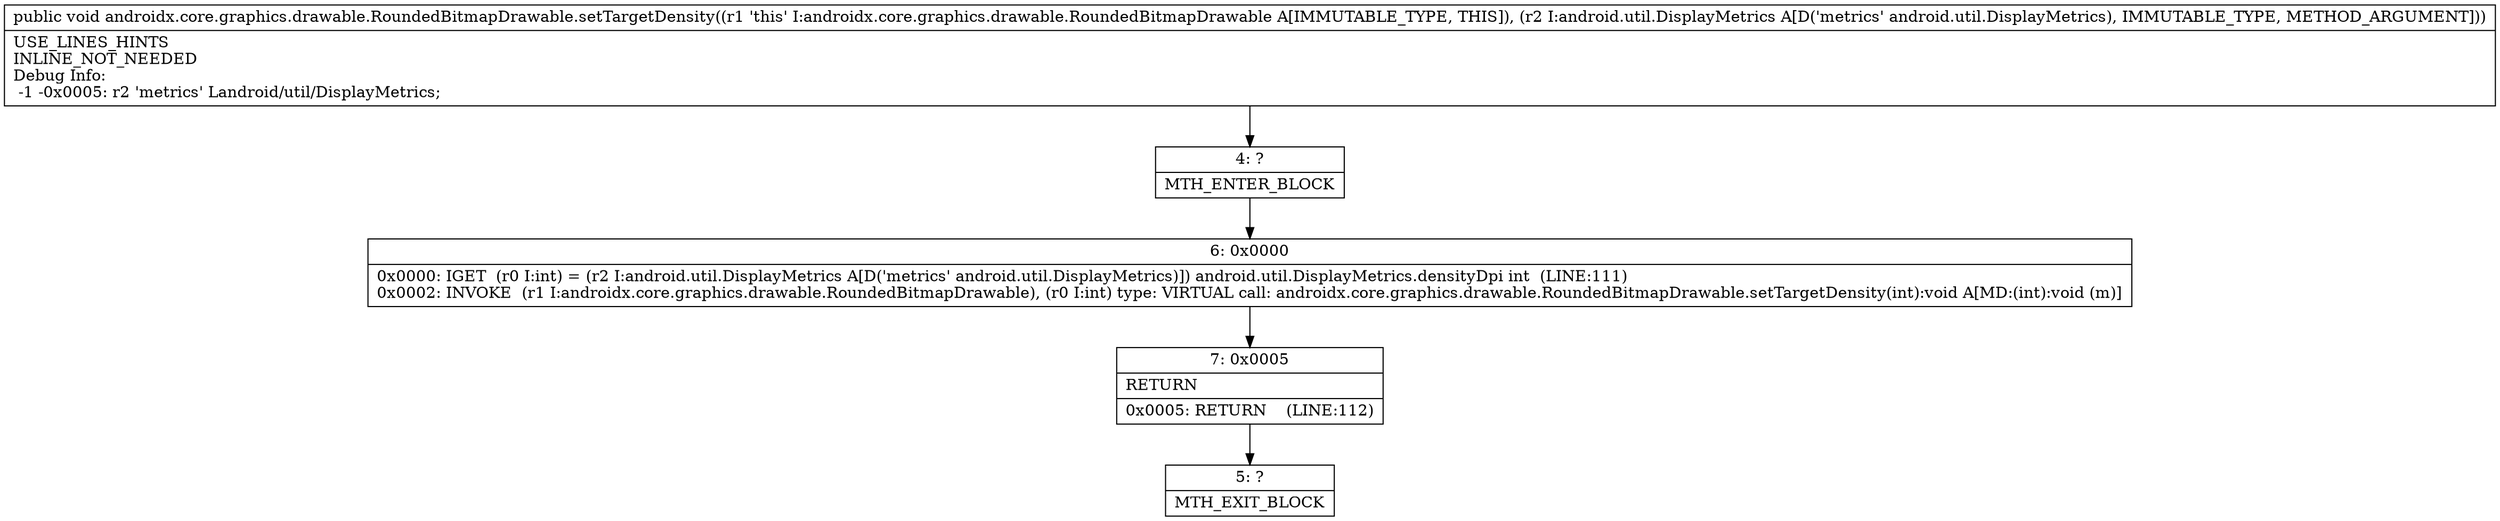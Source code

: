 digraph "CFG forandroidx.core.graphics.drawable.RoundedBitmapDrawable.setTargetDensity(Landroid\/util\/DisplayMetrics;)V" {
Node_4 [shape=record,label="{4\:\ ?|MTH_ENTER_BLOCK\l}"];
Node_6 [shape=record,label="{6\:\ 0x0000|0x0000: IGET  (r0 I:int) = (r2 I:android.util.DisplayMetrics A[D('metrics' android.util.DisplayMetrics)]) android.util.DisplayMetrics.densityDpi int  (LINE:111)\l0x0002: INVOKE  (r1 I:androidx.core.graphics.drawable.RoundedBitmapDrawable), (r0 I:int) type: VIRTUAL call: androidx.core.graphics.drawable.RoundedBitmapDrawable.setTargetDensity(int):void A[MD:(int):void (m)]\l}"];
Node_7 [shape=record,label="{7\:\ 0x0005|RETURN\l|0x0005: RETURN    (LINE:112)\l}"];
Node_5 [shape=record,label="{5\:\ ?|MTH_EXIT_BLOCK\l}"];
MethodNode[shape=record,label="{public void androidx.core.graphics.drawable.RoundedBitmapDrawable.setTargetDensity((r1 'this' I:androidx.core.graphics.drawable.RoundedBitmapDrawable A[IMMUTABLE_TYPE, THIS]), (r2 I:android.util.DisplayMetrics A[D('metrics' android.util.DisplayMetrics), IMMUTABLE_TYPE, METHOD_ARGUMENT]))  | USE_LINES_HINTS\lINLINE_NOT_NEEDED\lDebug Info:\l  \-1 \-0x0005: r2 'metrics' Landroid\/util\/DisplayMetrics;\l}"];
MethodNode -> Node_4;Node_4 -> Node_6;
Node_6 -> Node_7;
Node_7 -> Node_5;
}

